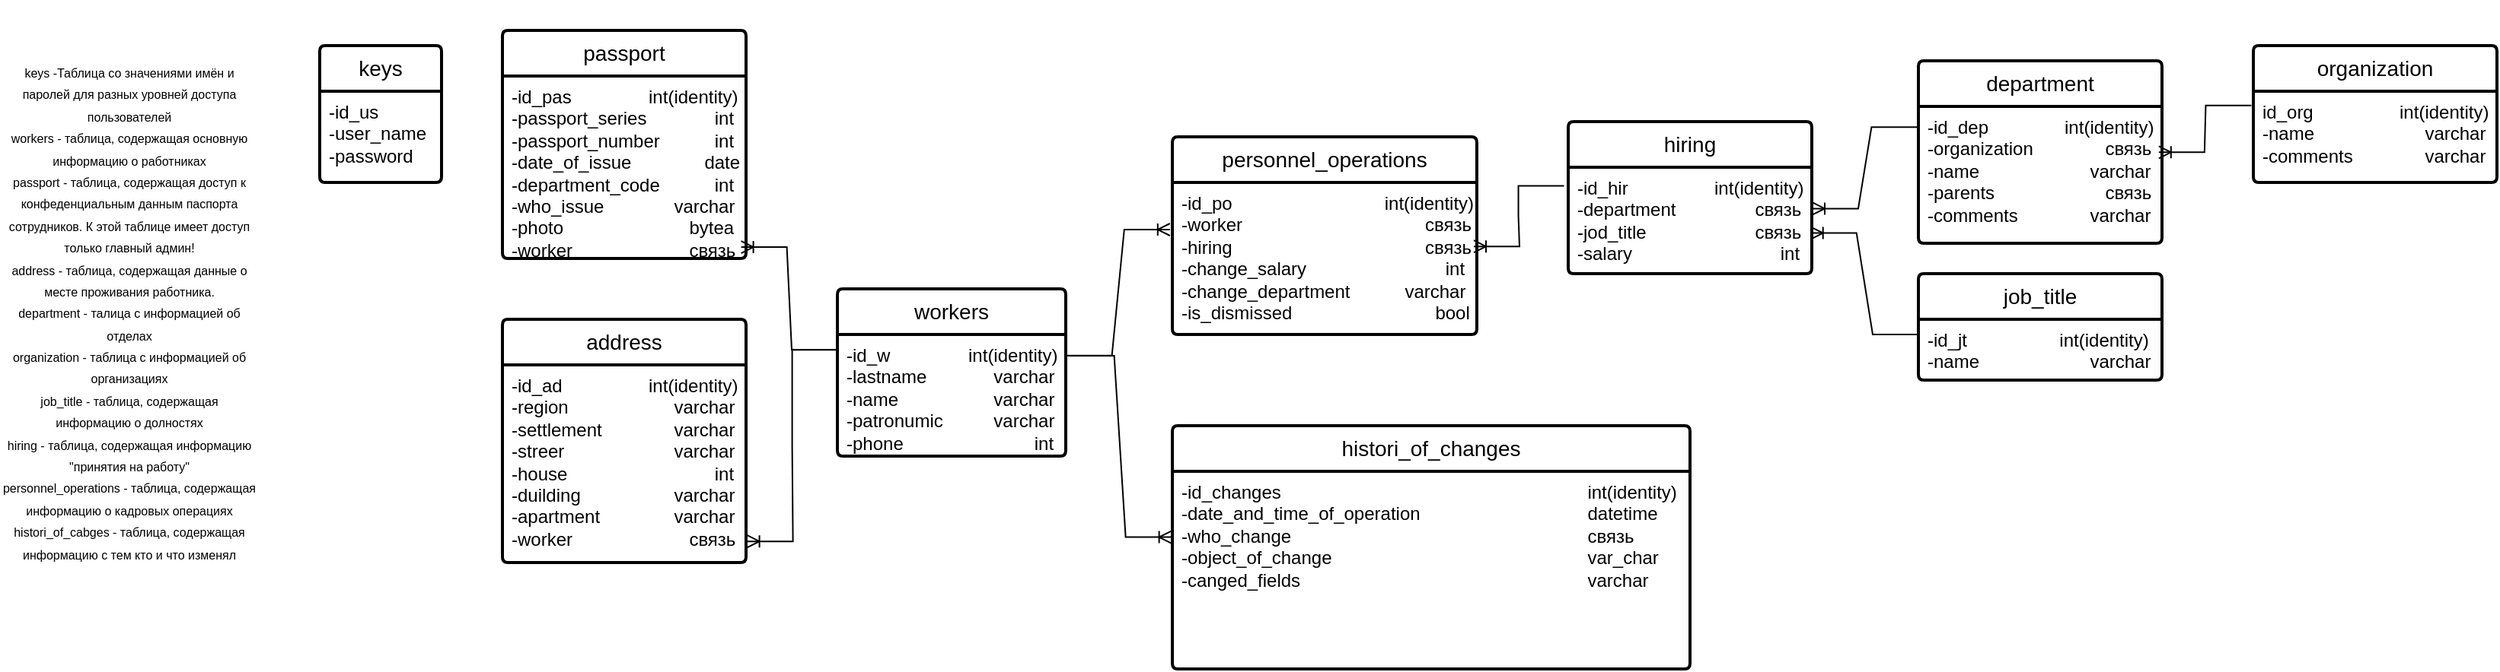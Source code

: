 <mxfile version="24.7.17">
  <diagram name="Страница — 1" id="vFp8NZl10aH_v6XgwN45">
    <mxGraphModel dx="2927" dy="1258" grid="1" gridSize="10" guides="1" tooltips="1" connect="1" arrows="1" fold="1" page="1" pageScale="1" pageWidth="827" pageHeight="1169" math="0" shadow="0">
      <root>
        <mxCell id="0" />
        <mxCell id="1" parent="0" />
        <mxCell id="5WyqzoAweSTYxl8_AIGA-1" value="keys" style="swimlane;childLayout=stackLayout;horizontal=1;startSize=30;horizontalStack=0;rounded=1;fontSize=14;fontStyle=0;strokeWidth=2;resizeParent=0;resizeLast=1;shadow=0;dashed=0;align=center;arcSize=4;whiteSpace=wrap;html=1;" vertex="1" parent="1">
          <mxGeometry x="-610" y="40" width="80" height="90" as="geometry" />
        </mxCell>
        <mxCell id="5WyqzoAweSTYxl8_AIGA-2" value="&lt;div&gt;-id_us&lt;/div&gt;-user_name&lt;div&gt;-password&lt;/div&gt;" style="align=left;strokeColor=none;fillColor=none;spacingLeft=4;fontSize=12;verticalAlign=top;resizable=0;rotatable=0;part=1;html=1;" vertex="1" parent="5WyqzoAweSTYxl8_AIGA-1">
          <mxGeometry y="30" width="80" height="60" as="geometry" />
        </mxCell>
        <mxCell id="5WyqzoAweSTYxl8_AIGA-4" value="&lt;span style=&quot;font-size: 8px;&quot;&gt;keys -Таблица со значениями имён и паролей для разных уровней доступа пользователей&lt;/span&gt;&lt;div&gt;&lt;span style=&quot;font-size: 8px;&quot;&gt;workers - таблица, содержащая основную информацию о работниках&lt;/span&gt;&lt;/div&gt;&lt;div&gt;&lt;span style=&quot;font-size: 8px;&quot;&gt;passport - таблица, содержащая доступ к конфеденциальным данным паспорта сотрудников. К этой таблице имеет доступ только главный админ!&lt;/span&gt;&lt;/div&gt;&lt;div&gt;&lt;span style=&quot;font-size: 8px;&quot;&gt;address - таблица, содержащая данные о месте проживания работника.&lt;/span&gt;&lt;/div&gt;&lt;div&gt;&lt;span style=&quot;font-size: 8px;&quot;&gt;department - талица с информацией об отделах&lt;/span&gt;&lt;/div&gt;&lt;div&gt;&lt;span style=&quot;font-size: 8px;&quot;&gt;organization - таблица с информацией об организациях&lt;/span&gt;&lt;/div&gt;&lt;div&gt;&lt;span style=&quot;font-size: 8px;&quot;&gt;job_title - таблица, содержащая информацию о долностях&lt;/span&gt;&lt;/div&gt;&lt;div&gt;&lt;span style=&quot;font-size: 8px;&quot;&gt;hiring - таблица, содержащая информацию &quot;принятия на работу&quot;&lt;/span&gt;&lt;/div&gt;&lt;div&gt;&lt;span style=&quot;font-size: 8px;&quot;&gt;personnel_operations - таблица, содержащая информацию о кадровых операциях&lt;/span&gt;&lt;/div&gt;&lt;div&gt;&lt;span style=&quot;font-size: 8px;&quot;&gt;histori_of_cabges - таблица, содержащая информацию с тем кто и что изменял&lt;/span&gt;&lt;/div&gt;" style="text;html=1;align=center;verticalAlign=middle;whiteSpace=wrap;rounded=0;imageVerticalAlign=top;imageAlign=left;imageAspect=0;" vertex="1" parent="1">
          <mxGeometry x="-820" y="10" width="170" height="410" as="geometry" />
        </mxCell>
        <mxCell id="5WyqzoAweSTYxl8_AIGA-6" value="workers" style="swimlane;childLayout=stackLayout;horizontal=1;startSize=30;horizontalStack=0;rounded=1;fontSize=14;fontStyle=0;strokeWidth=2;resizeParent=0;resizeLast=1;shadow=0;dashed=0;align=center;arcSize=4;whiteSpace=wrap;html=1;" vertex="1" parent="1">
          <mxGeometry x="-270" y="200" width="150" height="110" as="geometry" />
        </mxCell>
        <mxCell id="5WyqzoAweSTYxl8_AIGA-7" value="&lt;div&gt;-id_w&amp;nbsp;&lt;span style=&quot;white-space: pre;&quot;&gt;&#x9;&lt;span style=&quot;white-space: pre;&quot;&gt;&#x9;&lt;/span&gt;&lt;/span&gt;&lt;span style=&quot;background-color: initial;&quot;&gt;int(identity)&lt;/span&gt;&lt;/div&gt;-lastname&amp;nbsp; &amp;nbsp;&lt;span style=&quot;white-space: pre;&quot;&gt;&#x9;&lt;/span&gt;&amp;nbsp; &amp;nbsp;&amp;nbsp; varchar&lt;div&gt;-name&lt;span style=&quot;white-space: pre;&quot;&gt;&#x9;&lt;/span&gt;&amp;nbsp; &amp;nbsp;&lt;span style=&quot;white-space: pre;&quot;&gt;&#x9;&lt;/span&gt;&amp;nbsp; &amp;nbsp; &amp;nbsp;varchar&lt;/div&gt;&lt;div&gt;-patronumic&lt;span style=&quot;white-space: pre;&quot;&gt;&#x9;&lt;/span&gt;&amp;nbsp; &amp;nbsp; &amp;nbsp;varchar&lt;/div&gt;&lt;div&gt;-phone&lt;span style=&quot;white-space: pre;&quot;&gt;&#x9;&lt;/span&gt;&lt;span style=&quot;white-space: pre;&quot;&gt;&#x9;&lt;span style=&quot;white-space: pre;&quot;&gt;&#x9;&lt;/span&gt;     &lt;/span&gt;int&lt;/div&gt;" style="align=left;strokeColor=none;fillColor=none;spacingLeft=4;fontSize=12;verticalAlign=top;resizable=0;rotatable=0;part=1;html=1;" vertex="1" parent="5WyqzoAweSTYxl8_AIGA-6">
          <mxGeometry y="30" width="150" height="80" as="geometry" />
        </mxCell>
        <mxCell id="5WyqzoAweSTYxl8_AIGA-8" value="passport" style="swimlane;childLayout=stackLayout;horizontal=1;startSize=30;horizontalStack=0;rounded=1;fontSize=14;fontStyle=0;strokeWidth=2;resizeParent=0;resizeLast=1;shadow=0;dashed=0;align=center;arcSize=4;whiteSpace=wrap;html=1;" vertex="1" parent="1">
          <mxGeometry x="-490" y="30" width="160" height="150" as="geometry" />
        </mxCell>
        <mxCell id="5WyqzoAweSTYxl8_AIGA-9" value="-id_pas&lt;span style=&quot;white-space: pre;&quot;&gt;&#x9;&lt;/span&gt;&lt;span style=&quot;white-space: pre;&quot;&gt;&#x9;&lt;/span&gt;&amp;nbsp; &amp;nbsp;int(identity)&lt;div&gt;-passport_series&lt;span style=&quot;white-space: pre;&quot;&gt;&#x9;&lt;/span&gt;&lt;span style=&quot;white-space: pre;&quot;&gt;&#x9;&lt;/span&gt;int&lt;/div&gt;&lt;div&gt;-passport_number&lt;span style=&quot;white-space: pre;&quot;&gt;&#x9;&lt;/span&gt;&lt;span style=&quot;white-space: pre;&quot;&gt;&#x9;&lt;/span&gt;int&lt;/div&gt;&lt;div&gt;-date_of_issue&lt;span style=&quot;white-space: pre;&quot;&gt;&#x9;&lt;/span&gt;&amp;nbsp; &amp;nbsp; &amp;nbsp; date&lt;/div&gt;&lt;div&gt;-department_code&lt;span style=&quot;white-space: pre;&quot;&gt;&#x9;&lt;span style=&quot;white-space: pre;&quot;&gt;&#x9;&lt;/span&gt;&lt;/span&gt;int&lt;/div&gt;&lt;div&gt;-who_issue&lt;span style=&quot;white-space: pre;&quot;&gt;&#x9;&lt;/span&gt;&lt;span style=&quot;white-space: pre;&quot;&gt;&#x9;&lt;/span&gt;varchar&lt;/div&gt;&lt;div&gt;-photo&lt;span style=&quot;white-space: pre;&quot;&gt;&#x9;&lt;/span&gt;&lt;span style=&quot;white-space: pre;&quot;&gt;&#x9;&lt;/span&gt;&lt;span style=&quot;white-space: pre;&quot;&gt;&#x9;&lt;/span&gt;&amp;nbsp; &amp;nbsp;bytea&lt;/div&gt;&lt;div&gt;-worker&lt;span style=&quot;white-space: pre;&quot;&gt;&#x9;&lt;/span&gt;&lt;span style=&quot;white-space: pre;&quot;&gt;&#x9;&lt;/span&gt;&lt;span style=&quot;white-space: pre;&quot;&gt;&#x9;&lt;/span&gt;&amp;nbsp; &amp;nbsp;связь&lt;/div&gt;" style="align=left;strokeColor=none;fillColor=none;spacingLeft=4;fontSize=12;verticalAlign=top;resizable=0;rotatable=0;part=1;html=1;" vertex="1" parent="5WyqzoAweSTYxl8_AIGA-8">
          <mxGeometry y="30" width="160" height="120" as="geometry" />
        </mxCell>
        <mxCell id="5WyqzoAweSTYxl8_AIGA-12" value="address" style="swimlane;childLayout=stackLayout;horizontal=1;startSize=30;horizontalStack=0;rounded=1;fontSize=14;fontStyle=0;strokeWidth=2;resizeParent=0;resizeLast=1;shadow=0;dashed=0;align=center;arcSize=4;whiteSpace=wrap;html=1;" vertex="1" parent="1">
          <mxGeometry x="-490" y="220" width="160" height="160" as="geometry" />
        </mxCell>
        <mxCell id="5WyqzoAweSTYxl8_AIGA-13" value="-id_ad&lt;span style=&quot;white-space: pre;&quot;&gt;&#x9;&lt;/span&gt;&lt;span style=&quot;white-space: pre;&quot;&gt;&#x9;&lt;/span&gt;&amp;nbsp; &amp;nbsp;int(identity)&lt;div&gt;-region&lt;span style=&quot;white-space: pre;&quot;&gt;&#x9;&lt;/span&gt;&lt;span style=&quot;white-space: pre;&quot;&gt;&#x9;&lt;/span&gt;&lt;span style=&quot;white-space: pre;&quot;&gt;&#x9;&lt;/span&gt;varchar&lt;/div&gt;&lt;div&gt;-settlement&lt;span style=&quot;white-space: pre;&quot;&gt;&#x9;&lt;/span&gt;&lt;span style=&quot;white-space: pre;&quot;&gt;&#x9;&lt;/span&gt;varchar&lt;/div&gt;&lt;div&gt;-streer&lt;span style=&quot;white-space: pre;&quot;&gt;&#x9;&lt;/span&gt;&lt;span style=&quot;white-space: pre;&quot;&gt;&#x9;&lt;/span&gt;&lt;span style=&quot;white-space: pre;&quot;&gt;&#x9;&lt;/span&gt;varchar&lt;/div&gt;&lt;div&gt;-house&lt;span style=&quot;white-space: pre;&quot;&gt;&#x9;&lt;/span&gt;&lt;span style=&quot;white-space: pre;&quot;&gt;&#x9;&lt;/span&gt;&amp;nbsp;&lt;span style=&quot;white-space: pre;&quot;&gt;&#x9;&lt;/span&gt;&lt;span style=&quot;white-space: pre;&quot;&gt;&#x9;&lt;/span&gt;int&lt;/div&gt;&lt;div&gt;-duilding&lt;span style=&quot;white-space: pre;&quot;&gt;&#x9;&lt;/span&gt;&lt;span style=&quot;white-space: pre;&quot;&gt;&#x9;&lt;/span&gt;&lt;span style=&quot;white-space: pre;&quot;&gt;&#x9;&lt;/span&gt;varchar&lt;/div&gt;&lt;div&gt;-apartment&lt;span style=&quot;white-space: pre;&quot;&gt;&#x9;&lt;/span&gt;&lt;span style=&quot;white-space: pre;&quot;&gt;&#x9;&lt;/span&gt;varchar&lt;/div&gt;&lt;div&gt;-worker&lt;span style=&quot;white-space: pre;&quot;&gt;&#x9;&lt;/span&gt;&lt;span style=&quot;white-space: pre;&quot;&gt;&#x9;&lt;/span&gt;&amp;nbsp;&lt;span style=&quot;white-space: pre;&quot;&gt;&#x9;&lt;/span&gt;&amp;nbsp; &amp;nbsp;связь&lt;/div&gt;" style="align=left;strokeColor=none;fillColor=none;spacingLeft=4;fontSize=12;verticalAlign=top;resizable=0;rotatable=0;part=1;html=1;" vertex="1" parent="5WyqzoAweSTYxl8_AIGA-12">
          <mxGeometry y="30" width="160" height="130" as="geometry" />
        </mxCell>
        <mxCell id="5WyqzoAweSTYxl8_AIGA-17" value="" style="edgeStyle=entityRelationEdgeStyle;fontSize=12;html=1;endArrow=ERoneToMany;rounded=0;entryX=0.98;entryY=0.938;entryDx=0;entryDy=0;entryPerimeter=0;exitX=0;exitY=0.125;exitDx=0;exitDy=0;exitPerimeter=0;" edge="1" parent="1" source="5WyqzoAweSTYxl8_AIGA-7" target="5WyqzoAweSTYxl8_AIGA-9">
          <mxGeometry width="100" height="100" relative="1" as="geometry">
            <mxPoint x="-380" y="220" as="sourcePoint" />
            <mxPoint x="-280" y="120" as="targetPoint" />
          </mxGeometry>
        </mxCell>
        <mxCell id="5WyqzoAweSTYxl8_AIGA-18" value="" style="edgeStyle=entityRelationEdgeStyle;fontSize=12;html=1;endArrow=ERoneToMany;rounded=0;entryX=1.005;entryY=0.893;entryDx=0;entryDy=0;entryPerimeter=0;exitX=0.002;exitY=0.126;exitDx=0;exitDy=0;exitPerimeter=0;" edge="1" parent="1" source="5WyqzoAweSTYxl8_AIGA-7" target="5WyqzoAweSTYxl8_AIGA-13">
          <mxGeometry width="100" height="100" relative="1" as="geometry">
            <mxPoint x="-340" y="150" as="sourcePoint" />
            <mxPoint x="-240" y="50" as="targetPoint" />
          </mxGeometry>
        </mxCell>
        <mxCell id="5WyqzoAweSTYxl8_AIGA-19" value="department" style="swimlane;childLayout=stackLayout;horizontal=1;startSize=30;horizontalStack=0;rounded=1;fontSize=14;fontStyle=0;strokeWidth=2;resizeParent=0;resizeLast=1;shadow=0;dashed=0;align=center;arcSize=4;whiteSpace=wrap;html=1;" vertex="1" parent="1">
          <mxGeometry x="440" y="50" width="160" height="120" as="geometry" />
        </mxCell>
        <mxCell id="5WyqzoAweSTYxl8_AIGA-20" value="-id_dep&lt;span style=&quot;white-space: pre;&quot;&gt;&#x9;&lt;/span&gt;&lt;span style=&quot;white-space: pre;&quot;&gt;&#x9;&lt;/span&gt;&amp;nbsp; &amp;nbsp;int(identity)&lt;div&gt;-organization&lt;span style=&quot;white-space: pre;&quot;&gt;&#x9;&lt;/span&gt;&lt;span style=&quot;white-space: pre;&quot;&gt;&#x9;&lt;/span&gt;&amp;nbsp; &amp;nbsp;связь&lt;/div&gt;&lt;div&gt;-name&lt;span style=&quot;white-space: pre;&quot;&gt;&#x9;&lt;/span&gt;&lt;span style=&quot;white-space: pre;&quot;&gt;&#x9;&lt;/span&gt;&lt;span style=&quot;white-space: pre;&quot;&gt;&#x9;&lt;/span&gt;varchar&lt;/div&gt;&lt;div&gt;-parents&lt;span style=&quot;white-space: pre;&quot;&gt;&#x9;&lt;/span&gt;&lt;span style=&quot;white-space: pre;&quot;&gt;&#x9;&lt;/span&gt;&lt;span style=&quot;white-space: pre;&quot;&gt;&#x9;&lt;/span&gt;&amp;nbsp; &amp;nbsp;связь&lt;/div&gt;&lt;div&gt;-comments&lt;span style=&quot;white-space: pre;&quot;&gt;&#x9;&lt;/span&gt;&lt;span style=&quot;white-space: pre;&quot;&gt;&#x9;&lt;/span&gt;varchar&lt;/div&gt;" style="align=left;strokeColor=none;fillColor=none;spacingLeft=4;fontSize=12;verticalAlign=top;resizable=0;rotatable=0;part=1;html=1;" vertex="1" parent="5WyqzoAweSTYxl8_AIGA-19">
          <mxGeometry y="30" width="160" height="90" as="geometry" />
        </mxCell>
        <mxCell id="5WyqzoAweSTYxl8_AIGA-21" value="organization" style="swimlane;childLayout=stackLayout;horizontal=1;startSize=30;horizontalStack=0;rounded=1;fontSize=14;fontStyle=0;strokeWidth=2;resizeParent=0;resizeLast=1;shadow=0;dashed=0;align=center;arcSize=4;whiteSpace=wrap;html=1;" vertex="1" parent="1">
          <mxGeometry x="660" y="40" width="160" height="90" as="geometry" />
        </mxCell>
        <mxCell id="5WyqzoAweSTYxl8_AIGA-22" value="id_org&lt;span style=&quot;white-space: pre;&quot;&gt;&#x9;&lt;/span&gt;&lt;span style=&quot;white-space: pre;&quot;&gt;&#x9;&lt;/span&gt;&amp;nbsp; &amp;nbsp;int(identity)&lt;div&gt;-name&lt;span style=&quot;white-space: pre;&quot;&gt;&#x9;&lt;/span&gt;&lt;span style=&quot;white-space: pre;&quot;&gt;&#x9;&lt;/span&gt;&lt;span style=&quot;white-space: pre;&quot;&gt;&#x9;&lt;/span&gt;varchar&lt;/div&gt;&lt;div&gt;-comments&lt;span style=&quot;white-space: pre;&quot;&gt;&#x9;&lt;/span&gt;&lt;span style=&quot;white-space: pre;&quot;&gt;&#x9;&lt;/span&gt;varchar&lt;/div&gt;" style="align=left;strokeColor=none;fillColor=none;spacingLeft=4;fontSize=12;verticalAlign=top;resizable=0;rotatable=0;part=1;html=1;" vertex="1" parent="5WyqzoAweSTYxl8_AIGA-21">
          <mxGeometry y="30" width="160" height="60" as="geometry" />
        </mxCell>
        <mxCell id="5WyqzoAweSTYxl8_AIGA-25" value="" style="edgeStyle=entityRelationEdgeStyle;fontSize=12;html=1;endArrow=ERoneToMany;rounded=0;entryX=0.987;entryY=0.335;entryDx=0;entryDy=0;entryPerimeter=0;exitX=-0.008;exitY=0.157;exitDx=0;exitDy=0;exitPerimeter=0;" edge="1" parent="1" source="5WyqzoAweSTYxl8_AIGA-22" target="5WyqzoAweSTYxl8_AIGA-20">
          <mxGeometry width="100" height="100" relative="1" as="geometry">
            <mxPoint x="890" y="350" as="sourcePoint" />
            <mxPoint x="990" y="250" as="targetPoint" />
          </mxGeometry>
        </mxCell>
        <mxCell id="5WyqzoAweSTYxl8_AIGA-26" value="job_title" style="swimlane;childLayout=stackLayout;horizontal=1;startSize=30;horizontalStack=0;rounded=1;fontSize=14;fontStyle=0;strokeWidth=2;resizeParent=0;resizeLast=1;shadow=0;dashed=0;align=center;arcSize=4;whiteSpace=wrap;html=1;" vertex="1" parent="1">
          <mxGeometry x="440" y="190" width="160" height="70" as="geometry" />
        </mxCell>
        <mxCell id="5WyqzoAweSTYxl8_AIGA-27" value="-id_jt&lt;span style=&quot;white-space: pre;&quot;&gt;&#x9;&lt;/span&gt;&lt;span style=&quot;white-space: pre;&quot;&gt;&#x9;&lt;/span&gt;&amp;nbsp; int(identity)&lt;div&gt;-name&lt;span style=&quot;white-space: pre;&quot;&gt;&#x9;&lt;/span&gt;&lt;span style=&quot;white-space: pre;&quot;&gt;&#x9;&lt;/span&gt;&lt;span style=&quot;white-space: pre;&quot;&gt;&#x9;&lt;/span&gt;varchar&lt;/div&gt;" style="align=left;strokeColor=none;fillColor=none;spacingLeft=4;fontSize=12;verticalAlign=top;resizable=0;rotatable=0;part=1;html=1;" vertex="1" parent="5WyqzoAweSTYxl8_AIGA-26">
          <mxGeometry y="30" width="160" height="40" as="geometry" />
        </mxCell>
        <mxCell id="5WyqzoAweSTYxl8_AIGA-29" value="personnel_operations" style="swimlane;childLayout=stackLayout;horizontal=1;startSize=30;horizontalStack=0;rounded=1;fontSize=14;fontStyle=0;strokeWidth=2;resizeParent=0;resizeLast=1;shadow=0;dashed=0;align=center;arcSize=4;whiteSpace=wrap;html=1;" vertex="1" parent="1">
          <mxGeometry x="-50" y="100" width="200" height="130" as="geometry" />
        </mxCell>
        <mxCell id="5WyqzoAweSTYxl8_AIGA-30" value="-id_po&lt;span style=&quot;white-space: pre;&quot;&gt;&#x9;&lt;/span&gt;&lt;span style=&quot;white-space: pre;&quot;&gt;&#x9;&lt;/span&gt;&lt;span style=&quot;white-space-collapse: preserve;&quot;&gt;&amp;nbsp;  &lt;span style=&quot;white-space: pre;&quot;&gt;&#x9;&lt;/span&gt;&lt;span style=&quot;white-space: pre;&quot;&gt;&#x9;&lt;/span&gt;&lt;/span&gt;int(identity)&lt;div&gt;-worker&lt;span style=&quot;white-space: pre;&quot;&gt;&#x9;&lt;/span&gt;&lt;span style=&quot;white-space: pre;&quot;&gt;&#x9;&lt;span style=&quot;white-space: pre;&quot;&gt;&#x9;&lt;/span&gt;  &lt;span style=&quot;white-space: pre;&quot;&gt;&#x9;&lt;/span&gt;&lt;span style=&quot;white-space: pre;&quot;&gt;&#x9;&lt;/span&gt;связь&lt;/span&gt;&lt;/div&gt;&lt;div&gt;-hiring&lt;span style=&quot;white-space: pre;&quot;&gt;&#x9;&lt;/span&gt;&lt;span style=&quot;white-space: pre;&quot;&gt;&#x9;&lt;/span&gt;&lt;span style=&quot;white-space: pre;&quot;&gt;&#x9;&lt;/span&gt;&amp;nbsp; &lt;span style=&quot;white-space: pre;&quot;&gt;&#x9;&lt;/span&gt;&lt;span style=&quot;white-space: pre;&quot;&gt;&#x9;&lt;/span&gt;связь&lt;/div&gt;&lt;div&gt;-change_salary&lt;span style=&quot;white-space: pre;&quot;&gt;&#x9;&lt;/span&gt;&lt;span style=&quot;white-space: pre;&quot;&gt;&#x9;&lt;/span&gt;&lt;span style=&quot;white-space: pre;&quot;&gt;&#x9;&lt;/span&gt;&amp;nbsp; &amp;nbsp; int&lt;/div&gt;&lt;div&gt;-change_department&lt;span style=&quot;white-space: pre;&quot;&gt;&#x9;&lt;/span&gt;&lt;span style=&quot;white-space-collapse: preserve;&quot;&gt;&amp;nbsp;   &lt;/span&gt;varchar&lt;/div&gt;&lt;div&gt;-is_dismissed&lt;span style=&quot;white-space: pre;&quot;&gt;&#x9;&lt;/span&gt;&lt;span style=&quot;white-space: pre;&quot;&gt;&#x9;&lt;span style=&quot;white-space: pre;&quot;&gt;&#x9;&lt;/span&gt;&lt;/span&gt;&lt;span style=&quot;white-space: pre;&quot;&gt;&#x9;&lt;/span&gt;&amp;nbsp; bool&lt;span style=&quot;white-space: pre;&quot;&gt;&#x9;&lt;/span&gt;&lt;/div&gt;" style="align=left;strokeColor=none;fillColor=none;spacingLeft=4;fontSize=12;verticalAlign=top;resizable=0;rotatable=0;part=1;html=1;" vertex="1" parent="5WyqzoAweSTYxl8_AIGA-29">
          <mxGeometry y="30" width="200" height="100" as="geometry" />
        </mxCell>
        <mxCell id="5WyqzoAweSTYxl8_AIGA-31" value="hiring" style="swimlane;childLayout=stackLayout;horizontal=1;startSize=30;horizontalStack=0;rounded=1;fontSize=14;fontStyle=0;strokeWidth=2;resizeParent=0;resizeLast=1;shadow=0;dashed=0;align=center;arcSize=4;whiteSpace=wrap;html=1;" vertex="1" parent="1">
          <mxGeometry x="210" y="90" width="160" height="100" as="geometry" />
        </mxCell>
        <mxCell id="5WyqzoAweSTYxl8_AIGA-32" value="-id_hir&lt;span style=&quot;white-space: pre;&quot;&gt;&#x9;&lt;/span&gt;&lt;span style=&quot;white-space: pre;&quot;&gt;&#x9;&lt;/span&gt;&amp;nbsp; &amp;nbsp;int(identity)&lt;div&gt;-department&lt;span style=&quot;white-space: pre;&quot;&gt;&#x9;&lt;/span&gt;&lt;span style=&quot;white-space: pre;&quot;&gt;&#x9;&lt;/span&gt;&amp;nbsp; &amp;nbsp;связь&lt;/div&gt;&lt;div&gt;-jod_title&lt;span style=&quot;white-space: pre;&quot;&gt;&#x9;&lt;/span&gt;&lt;span style=&quot;white-space: pre;&quot;&gt;&#x9;&lt;/span&gt;&lt;span style=&quot;white-space: pre;&quot;&gt;&#x9;&lt;/span&gt;&amp;nbsp; &amp;nbsp;связь&lt;/div&gt;&lt;div&gt;-salary&lt;span style=&quot;white-space: pre;&quot;&gt;&#x9;&lt;/span&gt;&lt;span style=&quot;white-space: pre;&quot;&gt;&#x9;&lt;/span&gt;&lt;span style=&quot;white-space: pre;&quot;&gt;&#x9;&lt;span style=&quot;white-space: pre;&quot;&gt;&#x9;&lt;/span&gt;&lt;/span&gt;int&lt;/div&gt;" style="align=left;strokeColor=none;fillColor=none;spacingLeft=4;fontSize=12;verticalAlign=top;resizable=0;rotatable=0;part=1;html=1;" vertex="1" parent="5WyqzoAweSTYxl8_AIGA-31">
          <mxGeometry y="30" width="160" height="70" as="geometry" />
        </mxCell>
        <mxCell id="5WyqzoAweSTYxl8_AIGA-33" value="" style="edgeStyle=entityRelationEdgeStyle;fontSize=12;html=1;endArrow=ERoneToMany;rounded=0;entryX=1.003;entryY=0.389;entryDx=0;entryDy=0;entryPerimeter=0;exitX=-0.005;exitY=0.152;exitDx=0;exitDy=0;exitPerimeter=0;" edge="1" parent="1" source="5WyqzoAweSTYxl8_AIGA-20" target="5WyqzoAweSTYxl8_AIGA-32">
          <mxGeometry width="100" height="100" relative="1" as="geometry">
            <mxPoint x="480" y="500" as="sourcePoint" />
            <mxPoint x="580" y="400" as="targetPoint" />
          </mxGeometry>
        </mxCell>
        <mxCell id="5WyqzoAweSTYxl8_AIGA-36" value="" style="edgeStyle=entityRelationEdgeStyle;fontSize=12;html=1;endArrow=ERoneToMany;rounded=0;entryX=0.996;entryY=0.618;entryDx=0;entryDy=0;entryPerimeter=0;exitX=0;exitY=0.25;exitDx=0;exitDy=0;" edge="1" parent="1" source="5WyqzoAweSTYxl8_AIGA-27" target="5WyqzoAweSTYxl8_AIGA-32">
          <mxGeometry width="100" height="100" relative="1" as="geometry">
            <mxPoint x="410" y="570" as="sourcePoint" />
            <mxPoint x="510" y="470" as="targetPoint" />
          </mxGeometry>
        </mxCell>
        <mxCell id="5WyqzoAweSTYxl8_AIGA-37" value="" style="edgeStyle=entityRelationEdgeStyle;fontSize=12;html=1;endArrow=ERoneToMany;rounded=0;entryX=0.99;entryY=0.421;entryDx=0;entryDy=0;entryPerimeter=0;exitX=-0.017;exitY=0.175;exitDx=0;exitDy=0;exitPerimeter=0;" edge="1" parent="1" source="5WyqzoAweSTYxl8_AIGA-32" target="5WyqzoAweSTYxl8_AIGA-30">
          <mxGeometry width="100" height="100" relative="1" as="geometry">
            <mxPoint x="220" y="470" as="sourcePoint" />
            <mxPoint x="320" y="370" as="targetPoint" />
          </mxGeometry>
        </mxCell>
        <mxCell id="5WyqzoAweSTYxl8_AIGA-41" value="" style="edgeStyle=entityRelationEdgeStyle;fontSize=12;html=1;endArrow=ERoneToMany;rounded=0;entryX=-0.008;entryY=0.31;entryDx=0;entryDy=0;entryPerimeter=0;exitX=1.002;exitY=0.174;exitDx=0;exitDy=0;exitPerimeter=0;" edge="1" parent="1" source="5WyqzoAweSTYxl8_AIGA-7" target="5WyqzoAweSTYxl8_AIGA-30">
          <mxGeometry width="100" height="100" relative="1" as="geometry">
            <mxPoint x="-250" y="460" as="sourcePoint" />
            <mxPoint x="-150" y="360" as="targetPoint" />
          </mxGeometry>
        </mxCell>
        <mxCell id="5WyqzoAweSTYxl8_AIGA-44" value="histori_of_changes" style="swimlane;childLayout=stackLayout;horizontal=1;startSize=30;horizontalStack=0;rounded=1;fontSize=14;fontStyle=0;strokeWidth=2;resizeParent=0;resizeLast=1;shadow=0;dashed=0;align=center;arcSize=4;whiteSpace=wrap;html=1;" vertex="1" parent="1">
          <mxGeometry x="-50" y="290" width="340" height="160" as="geometry" />
        </mxCell>
        <mxCell id="5WyqzoAweSTYxl8_AIGA-45" value="-id_changes&lt;span style=&quot;white-space: pre;&quot;&gt;&#x9;&lt;/span&gt;&lt;span style=&quot;white-space-collapse: preserve;&quot;&gt;&amp;nbsp;   &lt;span style=&quot;white-space: pre;&quot;&gt;&#x9;&lt;/span&gt;&lt;span style=&quot;white-space: pre;&quot;&gt;&#x9;&lt;/span&gt;&lt;span style=&quot;white-space: pre;&quot;&gt;&#x9;&lt;/span&gt;&lt;span style=&quot;white-space: pre;&quot;&gt;&#x9;&lt;/span&gt;&lt;span style=&quot;white-space: pre;&quot;&gt;&#x9;&lt;/span&gt;&lt;span style=&quot;white-space: pre;&quot;&gt;&#x9;&lt;/span&gt;&lt;span style=&quot;white-space: pre;&quot;&gt;&#x9;&lt;/span&gt;&lt;/span&gt;int(identity)&lt;div&gt;-date_and_time_of_operation&lt;span style=&quot;white-space: pre;&quot;&gt;&#x9;&lt;/span&gt;&lt;span style=&quot;white-space: pre;&quot;&gt;&#x9;&lt;/span&gt;&lt;span style=&quot;white-space: pre;&quot;&gt;&#x9;&lt;/span&gt;&lt;span style=&quot;white-space: pre;&quot;&gt;&#x9;&lt;/span&gt;&lt;span style=&quot;white-space: pre;&quot;&gt;&#x9;&lt;/span&gt;datetime&lt;/div&gt;&lt;div&gt;-who_change&lt;span style=&quot;white-space: pre;&quot;&gt;&#x9;&lt;/span&gt;&lt;span style=&quot;white-space: pre;&quot;&gt;&#x9;&lt;/span&gt;&lt;span style=&quot;white-space: pre;&quot;&gt;&#x9;&lt;/span&gt;&lt;span style=&quot;white-space: pre;&quot;&gt;&#x9;&lt;/span&gt;&lt;span style=&quot;white-space: pre;&quot;&gt;&#x9;&lt;/span&gt;&lt;span style=&quot;white-space: pre;&quot;&gt;&#x9;&lt;/span&gt;&lt;span style=&quot;white-space: pre;&quot;&gt;&#x9;&lt;span style=&quot;white-space: pre;&quot;&gt;&#x9;&lt;/span&gt;с&lt;/span&gt;вязь&lt;/div&gt;&lt;div&gt;-object_of_change&lt;span style=&quot;white-space: pre;&quot;&gt;&#x9;&lt;/span&gt;&lt;span style=&quot;white-space: pre;&quot;&gt;&#x9;&lt;/span&gt;&lt;span style=&quot;white-space: pre;&quot;&gt;&#x9;&lt;/span&gt;&lt;span style=&quot;white-space: pre;&quot;&gt;&#x9;&lt;/span&gt;&lt;span style=&quot;white-space: pre;&quot;&gt;&#x9;&lt;/span&gt;&lt;span style=&quot;white-space: pre;&quot;&gt;&#x9;&lt;/span&gt;&lt;span style=&quot;white-space: pre;&quot;&gt;&#x9;&lt;/span&gt;var_char&lt;/div&gt;&lt;div&gt;-canged_fields&lt;span style=&quot;white-space: pre;&quot;&gt;&#x9;&lt;/span&gt;&lt;span style=&quot;white-space: pre;&quot;&gt;&#x9;&lt;/span&gt;&lt;span style=&quot;white-space: pre;&quot;&gt;&#x9;&lt;/span&gt;&lt;span style=&quot;white-space: pre;&quot;&gt;&#x9;&lt;/span&gt;&lt;span style=&quot;white-space: pre;&quot;&gt;&#x9;&lt;/span&gt;&lt;span style=&quot;white-space: pre;&quot;&gt;&#x9;&lt;/span&gt;&lt;span style=&quot;white-space: pre;&quot;&gt;&#x9;&lt;/span&gt;&lt;span style=&quot;white-space: pre;&quot;&gt;&#x9;&lt;/span&gt;varchar&lt;/div&gt;" style="align=left;strokeColor=none;fillColor=none;spacingLeft=4;fontSize=12;verticalAlign=top;resizable=0;rotatable=0;part=1;html=1;" vertex="1" parent="5WyqzoAweSTYxl8_AIGA-44">
          <mxGeometry y="30" width="340" height="130" as="geometry" />
        </mxCell>
        <mxCell id="5WyqzoAweSTYxl8_AIGA-46" value="" style="edgeStyle=entityRelationEdgeStyle;fontSize=12;html=1;endArrow=ERoneToMany;rounded=0;entryX=-0.002;entryY=0.333;entryDx=0;entryDy=0;entryPerimeter=0;exitX=1.012;exitY=0.175;exitDx=0;exitDy=0;exitPerimeter=0;" edge="1" parent="1" source="5WyqzoAweSTYxl8_AIGA-7" target="5WyqzoAweSTYxl8_AIGA-45">
          <mxGeometry width="100" height="100" relative="1" as="geometry">
            <mxPoint x="-210" y="580" as="sourcePoint" />
            <mxPoint x="-110" y="480" as="targetPoint" />
          </mxGeometry>
        </mxCell>
      </root>
    </mxGraphModel>
  </diagram>
</mxfile>
